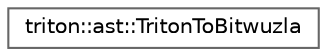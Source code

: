 digraph "Graphical Class Hierarchy"
{
 // LATEX_PDF_SIZE
  bgcolor="transparent";
  edge [fontname=Helvetica,fontsize=10,labelfontname=Helvetica,labelfontsize=10];
  node [fontname=Helvetica,fontsize=10,shape=box,height=0.2,width=0.4];
  rankdir="LR";
  Node0 [label="triton::ast::TritonToBitwuzla",height=0.2,width=0.4,color="grey40", fillcolor="white", style="filled",URL="$classtriton_1_1ast_1_1TritonToBitwuzla.html",tooltip="Converts a Triton's AST to Bitwuzla's AST."];
}
